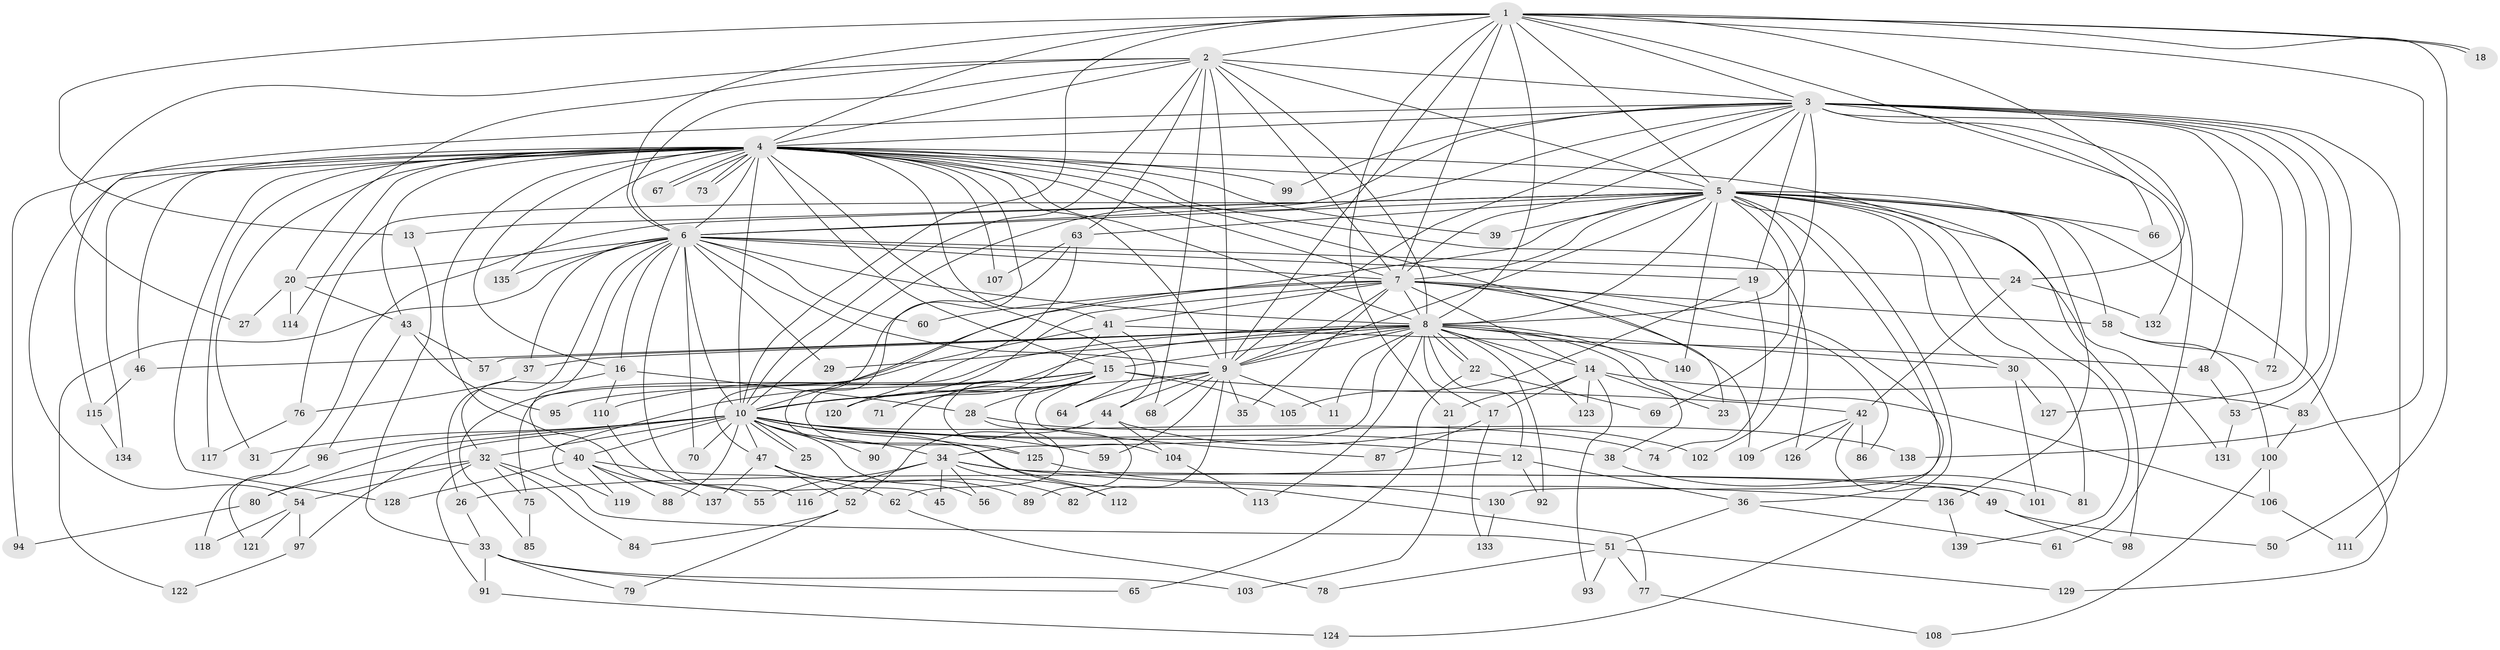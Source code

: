 // Generated by graph-tools (version 1.1) at 2025/14/03/09/25 04:14:02]
// undirected, 140 vertices, 305 edges
graph export_dot {
graph [start="1"]
  node [color=gray90,style=filled];
  1;
  2;
  3;
  4;
  5;
  6;
  7;
  8;
  9;
  10;
  11;
  12;
  13;
  14;
  15;
  16;
  17;
  18;
  19;
  20;
  21;
  22;
  23;
  24;
  25;
  26;
  27;
  28;
  29;
  30;
  31;
  32;
  33;
  34;
  35;
  36;
  37;
  38;
  39;
  40;
  41;
  42;
  43;
  44;
  45;
  46;
  47;
  48;
  49;
  50;
  51;
  52;
  53;
  54;
  55;
  56;
  57;
  58;
  59;
  60;
  61;
  62;
  63;
  64;
  65;
  66;
  67;
  68;
  69;
  70;
  71;
  72;
  73;
  74;
  75;
  76;
  77;
  78;
  79;
  80;
  81;
  82;
  83;
  84;
  85;
  86;
  87;
  88;
  89;
  90;
  91;
  92;
  93;
  94;
  95;
  96;
  97;
  98;
  99;
  100;
  101;
  102;
  103;
  104;
  105;
  106;
  107;
  108;
  109;
  110;
  111;
  112;
  113;
  114;
  115;
  116;
  117;
  118;
  119;
  120;
  121;
  122;
  123;
  124;
  125;
  126;
  127;
  128;
  129;
  130;
  131;
  132;
  133;
  134;
  135;
  136;
  137;
  138;
  139;
  140;
  1 -- 2;
  1 -- 3;
  1 -- 4;
  1 -- 5;
  1 -- 6;
  1 -- 7;
  1 -- 8;
  1 -- 9;
  1 -- 10;
  1 -- 13;
  1 -- 18;
  1 -- 18;
  1 -- 21;
  1 -- 24;
  1 -- 50;
  1 -- 66;
  1 -- 138;
  2 -- 3;
  2 -- 4;
  2 -- 5;
  2 -- 6;
  2 -- 7;
  2 -- 8;
  2 -- 9;
  2 -- 10;
  2 -- 20;
  2 -- 27;
  2 -- 63;
  2 -- 68;
  3 -- 4;
  3 -- 5;
  3 -- 6;
  3 -- 7;
  3 -- 8;
  3 -- 9;
  3 -- 10;
  3 -- 19;
  3 -- 48;
  3 -- 53;
  3 -- 61;
  3 -- 72;
  3 -- 83;
  3 -- 99;
  3 -- 111;
  3 -- 115;
  3 -- 127;
  3 -- 132;
  4 -- 5;
  4 -- 6;
  4 -- 7;
  4 -- 8;
  4 -- 9;
  4 -- 10;
  4 -- 15;
  4 -- 16;
  4 -- 23;
  4 -- 31;
  4 -- 39;
  4 -- 41;
  4 -- 43;
  4 -- 46;
  4 -- 54;
  4 -- 55;
  4 -- 64;
  4 -- 67;
  4 -- 67;
  4 -- 73;
  4 -- 73;
  4 -- 94;
  4 -- 99;
  4 -- 107;
  4 -- 114;
  4 -- 117;
  4 -- 125;
  4 -- 126;
  4 -- 128;
  4 -- 134;
  4 -- 135;
  4 -- 136;
  5 -- 6;
  5 -- 7;
  5 -- 8;
  5 -- 9;
  5 -- 10;
  5 -- 13;
  5 -- 30;
  5 -- 39;
  5 -- 58;
  5 -- 63;
  5 -- 66;
  5 -- 69;
  5 -- 76;
  5 -- 81;
  5 -- 98;
  5 -- 102;
  5 -- 118;
  5 -- 124;
  5 -- 129;
  5 -- 130;
  5 -- 131;
  5 -- 139;
  5 -- 140;
  6 -- 7;
  6 -- 8;
  6 -- 9;
  6 -- 10;
  6 -- 16;
  6 -- 19;
  6 -- 20;
  6 -- 24;
  6 -- 26;
  6 -- 29;
  6 -- 37;
  6 -- 40;
  6 -- 45;
  6 -- 60;
  6 -- 70;
  6 -- 122;
  6 -- 135;
  7 -- 8;
  7 -- 9;
  7 -- 10;
  7 -- 14;
  7 -- 35;
  7 -- 36;
  7 -- 41;
  7 -- 47;
  7 -- 58;
  7 -- 60;
  7 -- 86;
  7 -- 109;
  8 -- 9;
  8 -- 10;
  8 -- 11;
  8 -- 12;
  8 -- 14;
  8 -- 15;
  8 -- 17;
  8 -- 22;
  8 -- 22;
  8 -- 29;
  8 -- 30;
  8 -- 34;
  8 -- 37;
  8 -- 38;
  8 -- 46;
  8 -- 57;
  8 -- 75;
  8 -- 92;
  8 -- 106;
  8 -- 113;
  8 -- 123;
  8 -- 140;
  9 -- 10;
  9 -- 11;
  9 -- 35;
  9 -- 44;
  9 -- 59;
  9 -- 64;
  9 -- 68;
  9 -- 82;
  10 -- 12;
  10 -- 25;
  10 -- 25;
  10 -- 31;
  10 -- 32;
  10 -- 34;
  10 -- 38;
  10 -- 40;
  10 -- 47;
  10 -- 56;
  10 -- 59;
  10 -- 70;
  10 -- 74;
  10 -- 77;
  10 -- 80;
  10 -- 88;
  10 -- 90;
  10 -- 96;
  10 -- 97;
  10 -- 125;
  12 -- 26;
  12 -- 36;
  12 -- 92;
  13 -- 33;
  14 -- 17;
  14 -- 21;
  14 -- 23;
  14 -- 83;
  14 -- 93;
  14 -- 123;
  15 -- 28;
  15 -- 42;
  15 -- 62;
  15 -- 71;
  15 -- 87;
  15 -- 90;
  15 -- 95;
  15 -- 104;
  15 -- 105;
  15 -- 110;
  15 -- 119;
  15 -- 120;
  16 -- 28;
  16 -- 32;
  16 -- 110;
  17 -- 87;
  17 -- 133;
  19 -- 74;
  19 -- 105;
  20 -- 27;
  20 -- 43;
  20 -- 114;
  21 -- 103;
  22 -- 65;
  22 -- 69;
  24 -- 42;
  24 -- 132;
  26 -- 33;
  28 -- 89;
  28 -- 138;
  30 -- 101;
  30 -- 127;
  32 -- 51;
  32 -- 54;
  32 -- 75;
  32 -- 80;
  32 -- 84;
  32 -- 91;
  33 -- 65;
  33 -- 79;
  33 -- 91;
  33 -- 103;
  34 -- 45;
  34 -- 49;
  34 -- 55;
  34 -- 56;
  34 -- 101;
  34 -- 112;
  34 -- 116;
  34 -- 136;
  36 -- 51;
  36 -- 61;
  37 -- 76;
  38 -- 81;
  40 -- 62;
  40 -- 88;
  40 -- 119;
  40 -- 128;
  40 -- 137;
  41 -- 44;
  41 -- 48;
  41 -- 71;
  41 -- 85;
  42 -- 49;
  42 -- 86;
  42 -- 109;
  42 -- 126;
  43 -- 57;
  43 -- 95;
  43 -- 96;
  44 -- 52;
  44 -- 102;
  44 -- 104;
  46 -- 115;
  47 -- 52;
  47 -- 82;
  47 -- 89;
  47 -- 137;
  48 -- 53;
  49 -- 50;
  49 -- 98;
  51 -- 77;
  51 -- 78;
  51 -- 93;
  51 -- 129;
  52 -- 79;
  52 -- 84;
  53 -- 131;
  54 -- 97;
  54 -- 118;
  54 -- 121;
  58 -- 72;
  58 -- 100;
  62 -- 78;
  63 -- 107;
  63 -- 112;
  63 -- 120;
  75 -- 85;
  76 -- 117;
  77 -- 108;
  80 -- 94;
  83 -- 100;
  91 -- 124;
  96 -- 121;
  97 -- 122;
  100 -- 106;
  100 -- 108;
  104 -- 113;
  106 -- 111;
  110 -- 116;
  115 -- 134;
  125 -- 130;
  130 -- 133;
  136 -- 139;
}
